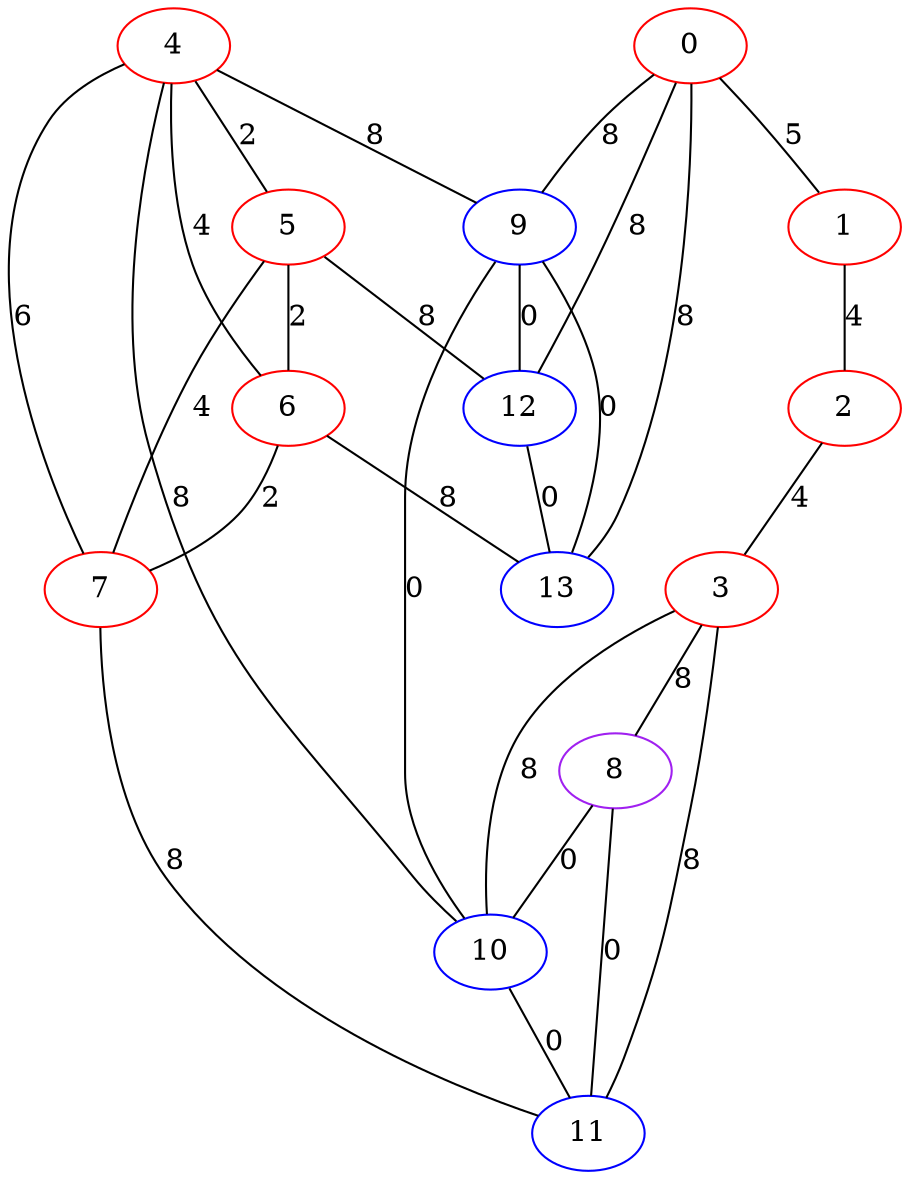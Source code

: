 graph "" {
0 [color=red, weight=1];
1 [color=red, weight=1];
2 [color=red, weight=1];
3 [color=red, weight=1];
4 [color=red, weight=1];
5 [color=red, weight=1];
6 [color=red, weight=1];
7 [color=red, weight=1];
8 [color=purple, weight=4];
9 [color=blue, weight=3];
10 [color=blue, weight=3];
11 [color=blue, weight=3];
12 [color=blue, weight=3];
13 [color=blue, weight=3];
0 -- 1  [key=0, label=5];
0 -- 12  [key=0, label=8];
0 -- 13  [key=0, label=8];
0 -- 9  [key=0, label=8];
1 -- 2  [key=0, label=4];
2 -- 3  [key=0, label=4];
3 -- 8  [key=0, label=8];
3 -- 11  [key=0, label=8];
3 -- 10  [key=0, label=8];
4 -- 9  [key=0, label=8];
4 -- 10  [key=0, label=8];
4 -- 5  [key=0, label=2];
4 -- 6  [key=0, label=4];
4 -- 7  [key=0, label=6];
5 -- 12  [key=0, label=8];
5 -- 6  [key=0, label=2];
5 -- 7  [key=0, label=4];
6 -- 13  [key=0, label=8];
6 -- 7  [key=0, label=2];
7 -- 11  [key=0, label=8];
8 -- 10  [key=0, label=0];
8 -- 11  [key=0, label=0];
9 -- 10  [key=0, label=0];
9 -- 12  [key=0, label=0];
9 -- 13  [key=0, label=0];
10 -- 11  [key=0, label=0];
12 -- 13  [key=0, label=0];
}

